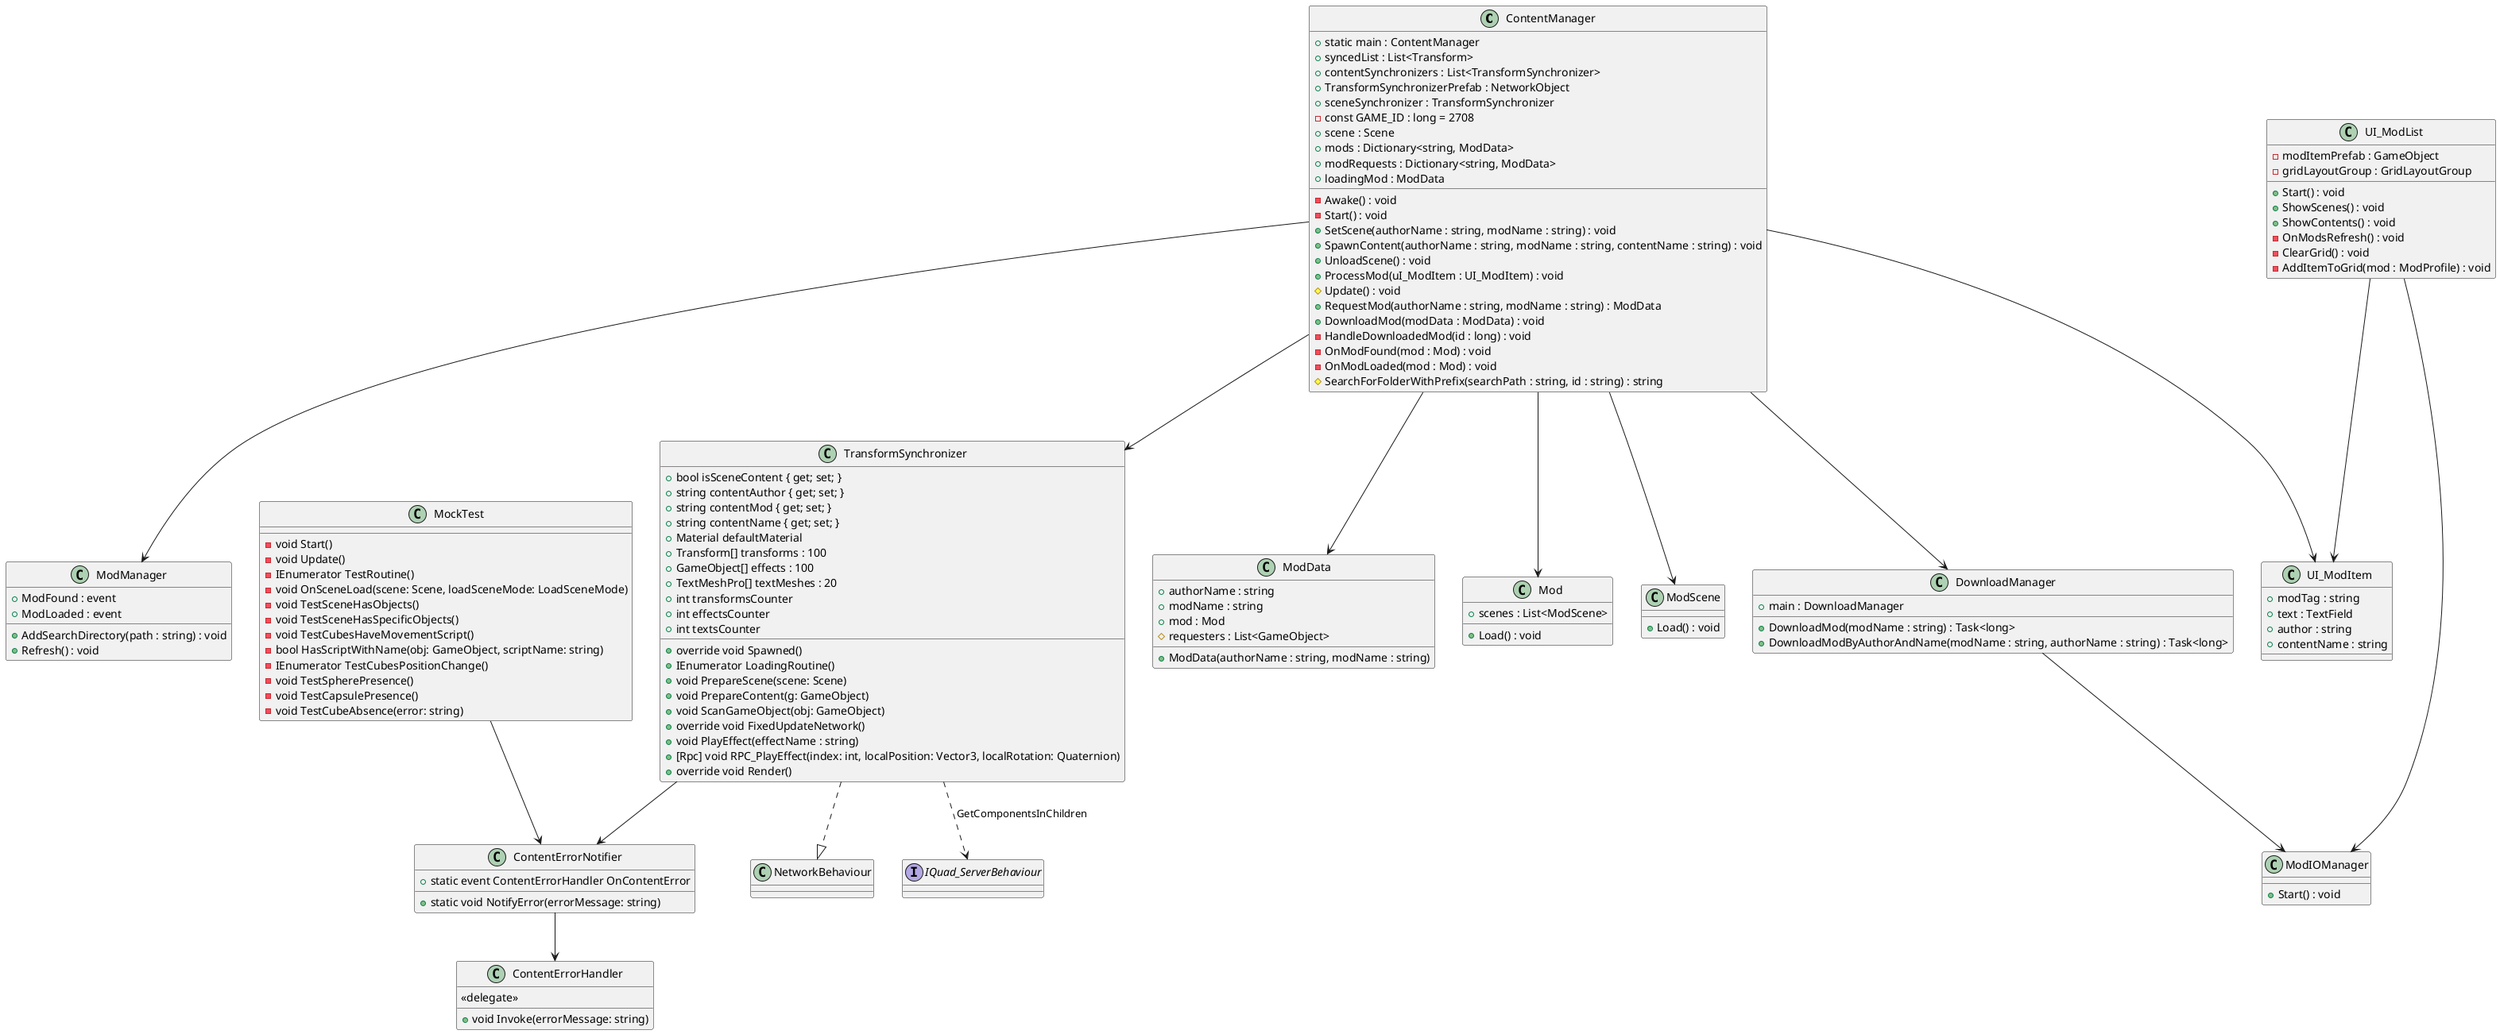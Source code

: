 @startuml

class ContentManager {
    + static main : ContentManager
    + syncedList : List<Transform>
    + contentSynchronizers : List<TransformSynchronizer>
    + TransformSynchronizerPrefab : NetworkObject
    + sceneSynchronizer : TransformSynchronizer
    - const GAME_ID : long = 2708
    + scene : Scene
    + mods : Dictionary<string, ModData>
    + modRequests : Dictionary<string, ModData>
    + loadingMod : ModData
    - Awake() : void
    - Start() : void
    + SetScene(authorName : string, modName : string) : void
    + SpawnContent(authorName : string, modName : string, contentName : string) : void
    + UnloadScene() : void
    + ProcessMod(uI_ModItem : UI_ModItem) : void
    # Update() : void
    + RequestMod(authorName : string, modName : string) : ModData
    + DownloadMod(modData : ModData) : void
    - HandleDownloadedMod(id : long) : void
    - OnModFound(mod : Mod) : void
    - OnModLoaded(mod : Mod) : void
    # SearchForFolderWithPrefix(searchPath : string, id : string) : string
}

class ModData {
    + authorName : string
    + modName : string
    + mod : Mod
    # requesters : List<GameObject>
    + ModData(authorName : string, modName : string)
}

class ContentErrorNotifier {
    + static void NotifyError(errorMessage: string)
    + static event ContentErrorHandler OnContentError
}

class ContentErrorHandler {
    <<delegate>>
    + void Invoke(errorMessage: string)
}

ContentErrorNotifier --> ContentErrorHandler
MockTest --> ContentErrorNotifier
TransformSynchronizer --> ContentErrorNotifier

class MockTest {
    - void Start()
    - void Update()
    - IEnumerator TestRoutine()
    - void OnSceneLoad(scene: Scene, loadSceneMode: LoadSceneMode)
    - void TestSceneHasObjects()
    - void TestSceneHasSpecificObjects()
    - void TestCubesHaveMovementScript()
    - bool HasScriptWithName(obj: GameObject, scriptName: string)
    - IEnumerator TestCubesPositionChange()
    - void TestSpherePresence()
    - void TestCapsulePresence()
    - void TestCubeAbsence(error: string)
}

class Mod {
    + Load() : void
    + scenes : List<ModScene>
}

class ModScene {
    + Load() : void
}

class ModManager {
    + AddSearchDirectory(path : string) : void
    + Refresh() : void
    + ModFound : event
    + ModLoaded : event
}

class DownloadManager {
    + main : DownloadManager
    + DownloadMod(modName : string) : Task<long>
    + DownloadModByAuthorAndName(modName : string, authorName : string) : Task<long>
}

class ModIOManager {
    + Start() : void
}

class TransformSynchronizer {
    + bool isSceneContent { get; set; }
    + string contentAuthor { get; set; }
    + string contentMod { get; set; }
    + string contentName { get; set; }
    + Material defaultMaterial
    + Transform[] transforms : 100
    + GameObject[] effects : 100
    + TextMeshPro[] textMeshes : 20
    + int transformsCounter
    + int effectsCounter
    + int textsCounter

    + override void Spawned()
    + IEnumerator LoadingRoutine()
    + void PrepareScene(scene: Scene)
    + void PrepareContent(g: GameObject)
    + void ScanGameObject(obj: GameObject)
    + override void FixedUpdateNetwork()
    + void PlayEffect(effectName : string)
    + [Rpc] void RPC_PlayEffect(index: int, localPosition: Vector3, localRotation: Quaternion)
    + override void Render()
}

class UI_ModItem {
    + modTag : string
    + text : TextField
    + author : string
    + contentName : string
}

class UI_ModList {
    - modItemPrefab : GameObject
    - gridLayoutGroup : GridLayoutGroup
    + Start() : void
    + ShowScenes() : void
    + ShowContents() : void
    - OnModsRefresh() : void
    - ClearGrid() : void
    - AddItemToGrid(mod : ModProfile) : void
}

ContentManager --> Mod
ContentManager --> ModScene
ContentManager --> ModManager
ContentManager --> DownloadManager
ContentManager --> TransformSynchronizer
ContentManager --> UI_ModItem
ContentManager --> ModData
DownloadManager --> ModIOManager
UI_ModList --> UI_ModItem
UI_ModList --> ModIOManager

interface IQuad_ServerBehaviour
TransformSynchronizer ..|> NetworkBehaviour
TransformSynchronizer ..> IQuad_ServerBehaviour : "GetComponentsInChildren"

@enduml
